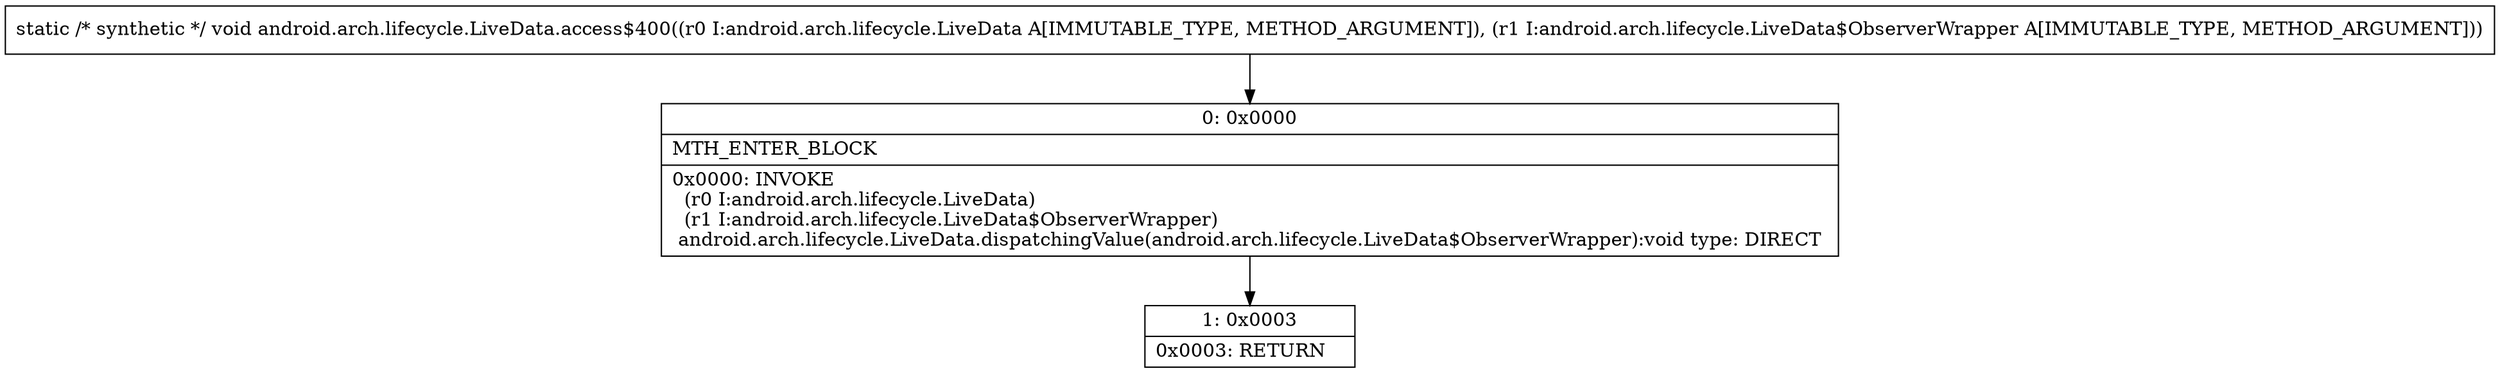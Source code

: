 digraph "CFG forandroid.arch.lifecycle.LiveData.access$400(Landroid\/arch\/lifecycle\/LiveData;Landroid\/arch\/lifecycle\/LiveData$ObserverWrapper;)V" {
Node_0 [shape=record,label="{0\:\ 0x0000|MTH_ENTER_BLOCK\l|0x0000: INVOKE  \l  (r0 I:android.arch.lifecycle.LiveData)\l  (r1 I:android.arch.lifecycle.LiveData$ObserverWrapper)\l android.arch.lifecycle.LiveData.dispatchingValue(android.arch.lifecycle.LiveData$ObserverWrapper):void type: DIRECT \l}"];
Node_1 [shape=record,label="{1\:\ 0x0003|0x0003: RETURN   \l}"];
MethodNode[shape=record,label="{static \/* synthetic *\/ void android.arch.lifecycle.LiveData.access$400((r0 I:android.arch.lifecycle.LiveData A[IMMUTABLE_TYPE, METHOD_ARGUMENT]), (r1 I:android.arch.lifecycle.LiveData$ObserverWrapper A[IMMUTABLE_TYPE, METHOD_ARGUMENT])) }"];
MethodNode -> Node_0;
Node_0 -> Node_1;
}

